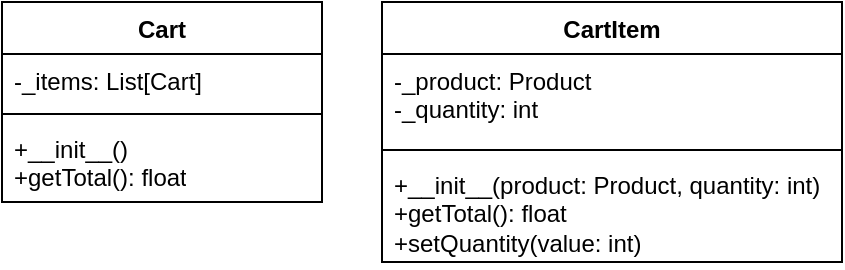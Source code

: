 <mxfile version="27.1.4">
  <diagram name="Page-1" id="rSJU8lormZUVkAg30nDH">
    <mxGraphModel dx="1042" dy="596" grid="1" gridSize="10" guides="1" tooltips="1" connect="1" arrows="1" fold="1" page="1" pageScale="1" pageWidth="3300" pageHeight="4681" math="0" shadow="0">
      <root>
        <mxCell id="0" />
        <mxCell id="1" parent="0" />
        <mxCell id="9EYtgZLCoAwC-RqGpN-v-1" value="Cart" style="swimlane;fontStyle=1;align=center;verticalAlign=top;childLayout=stackLayout;horizontal=1;startSize=26;horizontalStack=0;resizeParent=1;resizeParentMax=0;resizeLast=0;collapsible=1;marginBottom=0;whiteSpace=wrap;html=1;" vertex="1" parent="1">
          <mxGeometry x="450" y="270" width="160" height="100" as="geometry" />
        </mxCell>
        <mxCell id="9EYtgZLCoAwC-RqGpN-v-2" value="-_items: List[Cart]" style="text;strokeColor=none;fillColor=none;align=left;verticalAlign=top;spacingLeft=4;spacingRight=4;overflow=hidden;rotatable=0;points=[[0,0.5],[1,0.5]];portConstraint=eastwest;whiteSpace=wrap;html=1;" vertex="1" parent="9EYtgZLCoAwC-RqGpN-v-1">
          <mxGeometry y="26" width="160" height="26" as="geometry" />
        </mxCell>
        <mxCell id="9EYtgZLCoAwC-RqGpN-v-3" value="" style="line;strokeWidth=1;fillColor=none;align=left;verticalAlign=middle;spacingTop=-1;spacingLeft=3;spacingRight=3;rotatable=0;labelPosition=right;points=[];portConstraint=eastwest;strokeColor=inherit;" vertex="1" parent="9EYtgZLCoAwC-RqGpN-v-1">
          <mxGeometry y="52" width="160" height="8" as="geometry" />
        </mxCell>
        <mxCell id="9EYtgZLCoAwC-RqGpN-v-4" value="&lt;div&gt;+__init__()&lt;/div&gt;&lt;div&gt;+getTotal(): float&lt;/div&gt;" style="text;strokeColor=none;fillColor=none;align=left;verticalAlign=top;spacingLeft=4;spacingRight=4;overflow=hidden;rotatable=0;points=[[0,0.5],[1,0.5]];portConstraint=eastwest;whiteSpace=wrap;html=1;" vertex="1" parent="9EYtgZLCoAwC-RqGpN-v-1">
          <mxGeometry y="60" width="160" height="40" as="geometry" />
        </mxCell>
        <mxCell id="9EYtgZLCoAwC-RqGpN-v-5" value="CartItem" style="swimlane;fontStyle=1;align=center;verticalAlign=top;childLayout=stackLayout;horizontal=1;startSize=26;horizontalStack=0;resizeParent=1;resizeParentMax=0;resizeLast=0;collapsible=1;marginBottom=0;whiteSpace=wrap;html=1;" vertex="1" parent="1">
          <mxGeometry x="640" y="270" width="230" height="130" as="geometry" />
        </mxCell>
        <mxCell id="9EYtgZLCoAwC-RqGpN-v-6" value="-_product: Product&lt;div&gt;-_quantity: int&lt;/div&gt;" style="text;strokeColor=none;fillColor=none;align=left;verticalAlign=top;spacingLeft=4;spacingRight=4;overflow=hidden;rotatable=0;points=[[0,0.5],[1,0.5]];portConstraint=eastwest;whiteSpace=wrap;html=1;" vertex="1" parent="9EYtgZLCoAwC-RqGpN-v-5">
          <mxGeometry y="26" width="230" height="44" as="geometry" />
        </mxCell>
        <mxCell id="9EYtgZLCoAwC-RqGpN-v-7" value="" style="line;strokeWidth=1;fillColor=none;align=left;verticalAlign=middle;spacingTop=-1;spacingLeft=3;spacingRight=3;rotatable=0;labelPosition=right;points=[];portConstraint=eastwest;strokeColor=inherit;" vertex="1" parent="9EYtgZLCoAwC-RqGpN-v-5">
          <mxGeometry y="70" width="230" height="8" as="geometry" />
        </mxCell>
        <mxCell id="9EYtgZLCoAwC-RqGpN-v-8" value="&lt;div&gt;+__init__(product: Product, quantity: int)&lt;/div&gt;&lt;div&gt;+getTotal(): float&lt;/div&gt;&lt;div&gt;+setQuantity(value: int)&lt;/div&gt;" style="text;strokeColor=none;fillColor=none;align=left;verticalAlign=top;spacingLeft=4;spacingRight=4;overflow=hidden;rotatable=0;points=[[0,0.5],[1,0.5]];portConstraint=eastwest;whiteSpace=wrap;html=1;" vertex="1" parent="9EYtgZLCoAwC-RqGpN-v-5">
          <mxGeometry y="78" width="230" height="52" as="geometry" />
        </mxCell>
      </root>
    </mxGraphModel>
  </diagram>
</mxfile>
